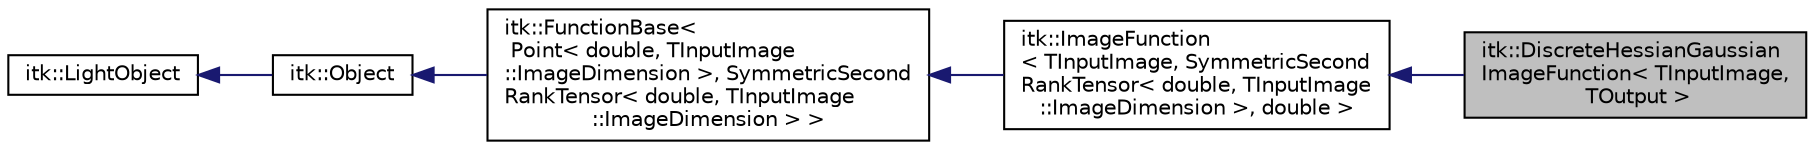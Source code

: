 digraph "itk::DiscreteHessianGaussianImageFunction&lt; TInputImage, TOutput &gt;"
{
 // LATEX_PDF_SIZE
  edge [fontname="Helvetica",fontsize="10",labelfontname="Helvetica",labelfontsize="10"];
  node [fontname="Helvetica",fontsize="10",shape=record];
  rankdir="LR";
  Node1 [label="itk::DiscreteHessianGaussian\lImageFunction\< TInputImage,\l TOutput \>",height=0.2,width=0.4,color="black", fillcolor="grey75", style="filled", fontcolor="black",tooltip="Compute the Hessian Gaussian of an image at a specific location in space by calculating discrete seco..."];
  Node2 -> Node1 [dir="back",color="midnightblue",fontsize="10",style="solid",fontname="Helvetica"];
  Node2 [label="itk::ImageFunction\l\< TInputImage, SymmetricSecond\lRankTensor\< double, TInputImage\l::ImageDimension \>, double \>",height=0.2,width=0.4,color="black", fillcolor="white", style="filled",URL="$classitk_1_1ImageFunction.html",tooltip=" "];
  Node3 -> Node2 [dir="back",color="midnightblue",fontsize="10",style="solid",fontname="Helvetica"];
  Node3 [label="itk::FunctionBase\<\l Point\< double, TInputImage\l::ImageDimension \>, SymmetricSecond\lRankTensor\< double, TInputImage\l::ImageDimension \> \>",height=0.2,width=0.4,color="black", fillcolor="white", style="filled",URL="$classitk_1_1FunctionBase.html",tooltip=" "];
  Node4 -> Node3 [dir="back",color="midnightblue",fontsize="10",style="solid",fontname="Helvetica"];
  Node4 [label="itk::Object",height=0.2,width=0.4,color="black", fillcolor="white", style="filled",URL="$classitk_1_1Object.html",tooltip="Base class for most ITK classes."];
  Node5 -> Node4 [dir="back",color="midnightblue",fontsize="10",style="solid",fontname="Helvetica"];
  Node5 [label="itk::LightObject",height=0.2,width=0.4,color="black", fillcolor="white", style="filled",URL="$classitk_1_1LightObject.html",tooltip="Light weight base class for most itk classes."];
}
